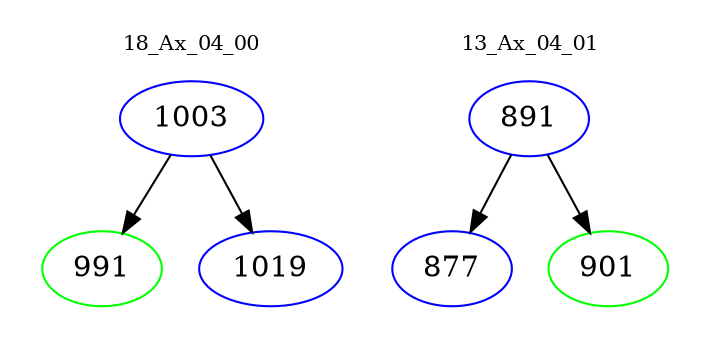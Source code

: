 digraph{
subgraph cluster_0 {
color = white
label = "18_Ax_04_00";
fontsize=10;
T0_1003 [label="1003", color="blue"]
T0_1003 -> T0_991 [color="black"]
T0_991 [label="991", color="green"]
T0_1003 -> T0_1019 [color="black"]
T0_1019 [label="1019", color="blue"]
}
subgraph cluster_1 {
color = white
label = "13_Ax_04_01";
fontsize=10;
T1_891 [label="891", color="blue"]
T1_891 -> T1_877 [color="black"]
T1_877 [label="877", color="blue"]
T1_891 -> T1_901 [color="black"]
T1_901 [label="901", color="green"]
}
}
